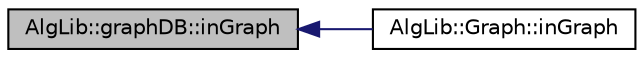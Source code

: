 digraph "AlgLib::graphDB::inGraph"
{
  edge [fontname="Helvetica",fontsize="10",labelfontname="Helvetica",labelfontsize="10"];
  node [fontname="Helvetica",fontsize="10",shape=record];
  rankdir="LR";
  Node1 [label="AlgLib::graphDB::inGraph",height=0.2,width=0.4,color="black", fillcolor="grey75", style="filled", fontcolor="black"];
  Node1 -> Node2 [dir="back",color="midnightblue",fontsize="10",style="solid",fontname="Helvetica"];
  Node2 [label="AlgLib::Graph::inGraph",height=0.2,width=0.4,color="black", fillcolor="white", style="filled",URL="$class_alg_lib_1_1_graph.html#a9b503efefa9c45a6acc9933a3502283c"];
}

